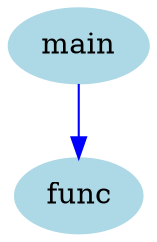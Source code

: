 digraph CallGraph {
    node [shape=ellipse, style=filled, color=lightblue];

    "func";
    "main";

    "main" -> "func" [color=blue];
}
